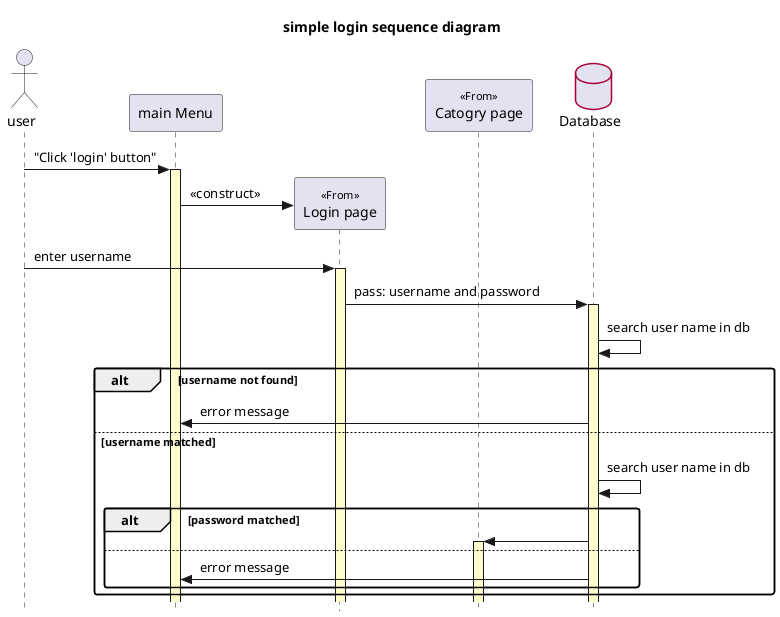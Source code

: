 @startuml login_seq 
title simple login sequence diagram

skinparam {
	Style strictuml
	RoundCorner 5
	BoxPadding 35
	ParticipantPadding 15
    Padding 2

	Sequence {
		' make activations yellow too
		LifeLineBackgroundColor #FDFDCD

		' make stereotypes more presentable
		Stereotype {
			Font {
				Size 11
				Style plain
			}
		}
	}

    Database {
		' make database border consistent with the rest of the diagram
		BorderColor #A80036
	}
}

actor  user as user 

participant "main Menu" as main 
participant "Login page" as login <<From>>
participant "Catogry page" as catogry <<From>>
database Database as db

'user clicks login button 
user -> main++: "Click 'login' button"
create login 
main -> login : <<construct>>

' user type user name and password 
user -> login : enter username
activate login
login -> db : pass: username and password 
activate db
'Database check username and password 
db -> db : search user name in db 
' if username found compare input password with stored password

alt username not found 
    db -> main : error message
else username matched 
    db -> db : search user name in db
    alt password matched 
        db -> catogry
        activate catogry
    else 
        db -> main : error message
        end
    end





@enduml